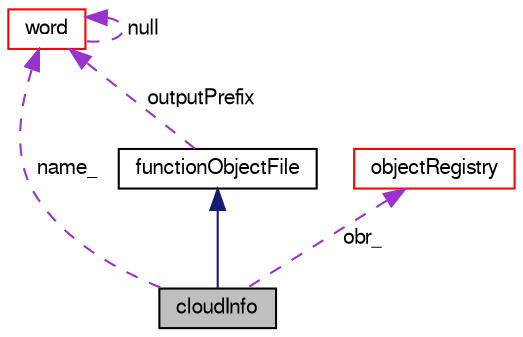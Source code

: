 digraph "cloudInfo"
{
  bgcolor="transparent";
  edge [fontname="FreeSans",fontsize="10",labelfontname="FreeSans",labelfontsize="10"];
  node [fontname="FreeSans",fontsize="10",shape=record];
  Node2 [label="cloudInfo",height=0.2,width=0.4,color="black", fillcolor="grey75", style="filled", fontcolor="black"];
  Node3 -> Node2 [dir="back",color="midnightblue",fontsize="10",style="solid",fontname="FreeSans"];
  Node3 [label="functionObjectFile",height=0.2,width=0.4,color="black",URL="$a26122.html",tooltip="Base class for output file data handling. "];
  Node4 -> Node3 [dir="back",color="darkorchid3",fontsize="10",style="dashed",label=" outputPrefix" ,fontname="FreeSans"];
  Node4 [label="word",height=0.2,width=0.4,color="red",URL="$a28258.html",tooltip="A class for handling words, derived from string. "];
  Node4 -> Node4 [dir="back",color="darkorchid3",fontsize="10",style="dashed",label=" null" ,fontname="FreeSans"];
  Node7 -> Node2 [dir="back",color="darkorchid3",fontsize="10",style="dashed",label=" obr_" ,fontname="FreeSans"];
  Node7 [label="objectRegistry",height=0.2,width=0.4,color="red",URL="$a26326.html",tooltip="Registry of regIOobjects. "];
  Node4 -> Node2 [dir="back",color="darkorchid3",fontsize="10",style="dashed",label=" name_" ,fontname="FreeSans"];
}
